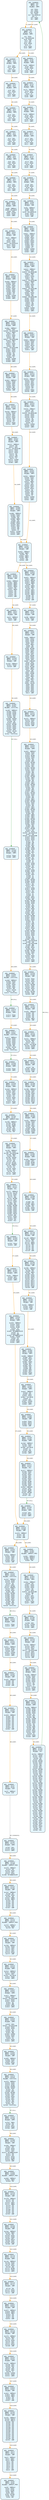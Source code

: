 digraph Contract_CFG {
    rankdir=TB;
    node [shape=box, style="filled, rounded", fontname="Monospace", fontsize=9, margin=0.15];
    edge [fontname="Arial", fontsize=8, penwidth=1.2];

    "block_0" [label="合约: 0x6088d9...
起始PC: 0x0
终止PC: 0xc
终止指令: JUMPI
---------
0x0: PUSH1
0x2: PUSH1
0x4: MSTORE
0x5: PUSH1
0x7: CALLDATASIZE
0x8: LT
0x9: PUSH2
0xc: JUMPI", fillcolor="#e6f7ff"];
    "block_d" [label="合约: 0x6088d9...
起始PC: 0xd
终止PC: 0x1d
终止指令: JUMPI
---------
0xd: PUSH1
0xf: CALLDATALOAD
0x10: PUSH1
0x12: SHR
0x13: DUP1
0x14: PUSH4
0x19: GT
0x1a: PUSH2
0x1d: JUMPI", fillcolor="#e6f7ff"];
    "block_102" [label="合约: 0x6088d9...
起始PC: 0x102
终止PC: 0x10d
终止指令: JUMPI
---------
0x102: JUMPDEST
0x103: DUP1
0x104: PUSH4
0x109: GT
0x10a: PUSH2
0x10d: JUMPI", fillcolor="#e6f7ff"];
    "block_17a" [label="合约: 0x6088d9...
起始PC: 0x17a
终止PC: 0x185
终止指令: JUMPI
---------
0x17a: JUMPDEST
0x17b: DUP1
0x17c: PUSH4
0x181: GT
0x182: PUSH2
0x185: JUMPI", fillcolor="#e6f7ff"];
    "block_1b6" [label="合约: 0x6088d9...
起始PC: 0x1b6
终止PC: 0x1c1
终止指令: JUMPI
---------
0x1b6: JUMPDEST
0x1b7: DUP1
0x1b8: PUSH4
0x1bd: EQ
0x1be: PUSH2
0x1c1: JUMPI", fillcolor="#e6f7ff"];
    "block_1c2" [label="合约: 0x6088d9...
起始PC: 0x1c2
终止PC: 0x1cc
终止指令: JUMPI
---------
0x1c2: DUP1
0x1c3: PUSH4
0x1c8: EQ
0x1c9: PUSH2
0x1cc: JUMPI", fillcolor="#e6f7ff"];
    "block_1cd" [label="合约: 0x6088d9...
起始PC: 0x1cd
终止PC: 0x1d7
终止指令: JUMPI
---------
0x1cd: DUP1
0x1ce: PUSH4
0x1d3: EQ
0x1d4: PUSH2
0x1d7: JUMPI", fillcolor="#e6f7ff"];
    "block_1d8" [label="合约: 0x6088d9...
起始PC: 0x1d8
终止PC: 0x1e2
终止指令: JUMPI
---------
0x1d8: DUP1
0x1d9: PUSH4
0x1de: EQ
0x1df: PUSH2
0x1e2: JUMPI", fillcolor="#e6f7ff"];
    "block_28a" [label="合约: 0x6088d9...
起始PC: 0x28a
终止PC: 0x297
终止指令: JUMP
---------
0x28a: JUMPDEST
0x28b: PUSH2
0x28e: PUSH2
0x291: CALLDATASIZE
0x292: PUSH1
0x294: PUSH2
0x297: JUMP", fillcolor="#e6f7ff"];
    "block_46ac" [label="合约: 0x6088d9...
起始PC: 0x46ac
终止PC: 0x46bf
终止指令: JUMPI
---------
0x46ac: JUMPDEST
0x46ad: PUSH1
0x46af: DUP1
0x46b0: PUSH1
0x46b2: DUP1
0x46b3: PUSH1
0x46b5: PUSH1
0x46b7: DUP7
0x46b8: DUP9
0x46b9: SUB
0x46ba: SLT
0x46bb: ISZERO
0x46bc: PUSH2
0x46bf: JUMPI", fillcolor="#e6f7ff"];
    "block_46c4" [label="合约: 0x6088d9...
起始PC: 0x46c4
终止PC: 0x46ea
终止指令: JUMPI
---------
0x46c4: JUMPDEST
0x46c5: DUP6
0x46c6: CALLDATALOAD
0x46c7: SWAP5
0x46c8: POP
0x46c9: PUSH1
0x46cb: DUP7
0x46cc: ADD
0x46cd: CALLDATALOAD
0x46ce: SWAP4
0x46cf: POP
0x46d0: PUSH1
0x46d2: DUP7
0x46d3: ADD
0x46d4: CALLDATALOAD
0x46d5: SWAP3
0x46d6: POP
0x46d7: PUSH1
0x46d9: DUP7
0x46da: ADD
0x46db: CALLDATALOAD
0x46dc: PUSH1
0x46de: PUSH1
0x46e0: PUSH1
0x46e2: SHL
0x46e3: SUB
0x46e4: DUP2
0x46e5: GT
0x46e6: ISZERO
0x46e7: PUSH2
0x46ea: JUMPI", fillcolor="#e6f7ff"];
    "block_46ef" [label="合约: 0x6088d9...
起始PC: 0x46ef
终止PC: 0x46fa
终止指令: JUMP
---------
0x46ef: JUMPDEST
0x46f0: PUSH2
0x46f3: DUP9
0x46f4: DUP3
0x46f5: DUP10
0x46f6: ADD
0x46f7: PUSH2
0x46fa: JUMP", fillcolor="#e6f7ff"];
    "block_4523" [label="合约: 0x6088d9...
起始PC: 0x4523
终止PC: 0x4530
终止指令: JUMPI
---------
0x4523: JUMPDEST
0x4524: PUSH1
0x4526: DUP1
0x4527: DUP4
0x4528: PUSH1
0x452a: DUP5
0x452b: ADD
0x452c: SLT
0x452d: PUSH2
0x4530: JUMPI", fillcolor="#e6f7ff"];
    "block_4535" [label="合约: 0x6088d9...
起始PC: 0x4535
终止PC: 0x4547
终止指令: JUMPI
---------
0x4535: JUMPDEST
0x4536: POP
0x4537: DUP2
0x4538: CALLDATALOAD
0x4539: PUSH1
0x453b: PUSH1
0x453d: PUSH1
0x453f: SHL
0x4540: SUB
0x4541: DUP2
0x4542: GT
0x4543: ISZERO
0x4544: PUSH2
0x4547: JUMPI", fillcolor="#e6f7ff"];
    "block_454c" [label="合约: 0x6088d9...
起始PC: 0x454c
终止PC: 0x4562
终止指令: JUMPI
---------
0x454c: JUMPDEST
0x454d: PUSH1
0x454f: DUP4
0x4550: ADD
0x4551: SWAP2
0x4552: POP
0x4553: DUP4
0x4554: PUSH1
0x4556: DUP3
0x4557: PUSH1
0x4559: SHL
0x455a: DUP6
0x455b: ADD
0x455c: ADD
0x455d: GT
0x455e: ISZERO
0x455f: PUSH2
0x4562: JUMPI", fillcolor="#e6f7ff"];
    "block_4567" [label="合约: 0x6088d9...
起始PC: 0x4567
终止PC: 0x456d
终止指令: JUMP
---------
0x4567: JUMPDEST
0x4568: SWAP3
0x4569: POP
0x456a: SWAP3
0x456b: SWAP1
0x456c: POP
0x456d: JUMP", fillcolor="#e6f7ff"];
    "block_46fb" [label="合约: 0x6088d9...
起始PC: 0x46fb
终止PC: 0x470b
终止指令: JUMP
---------
0x46fb: JUMPDEST
0x46fc: SWAP7
0x46fd: SWAP10
0x46fe: SWAP6
0x46ff: SWAP9
0x4700: POP
0x4701: SWAP4
0x4702: SWAP7
0x4703: POP
0x4704: SWAP3
0x4705: SWAP5
0x4706: SWAP4
0x4707: SWAP3
0x4708: POP
0x4709: POP
0x470a: POP
0x470b: JUMP", fillcolor="#e6f7ff"];
    "block_298" [label="合约: 0x6088d9...
起始PC: 0x298
终止PC: 0x29c
终止指令: JUMP
---------
0x298: JUMPDEST
0x299: PUSH2
0x29c: JUMP", fillcolor="#e6f7ff"];
    "block_b8e" [label="合约: 0x6088d9...
起始PC: 0xb8e
终止PC: 0xbc3
终止指令: JUMP
---------
0xb8e: JUMPDEST
0xb8f: PUSH1
0xb91: MLOAD
0xb92: PUSH1
0xb94: DUP7
0xb95: SWAP1
0xb96: SHR
0xb97: DUP2
0xb98: MSTORE
0xb99: PUSH1
0xb9b: SWAP1
0xb9c: PUSH1
0xb9e: DUP1
0xb9f: MLOAD
0xba0: PUSH1
0xba2: PUSH2
0xba5: DUP4
0xba6: CODECOPY
0xba7: DUP2
0xba8: MLOAD
0xba9: SWAP2
0xbaa: MSTORE
0xbab: SWAP1
0xbac: PUSH1
0xbae: ADD
0xbaf: PUSH1
0xbb1: MLOAD
0xbb2: DUP1
0xbb3: SWAP2
0xbb4: SUB
0xbb5: SWAP1
0xbb6: LOG1
0xbb7: PUSH2
0xbba: CALLER
0xbbb: DUP8
0xbbc: DUP8
0xbbd: DUP8
0xbbe: DUP8
0xbbf: DUP8
0xbc0: PUSH2
0xbc3: JUMP", fillcolor="#e6f7ff"];
    "block_2231" [label="合约: 0x6088d9...
起始PC: 0x2231
终止PC: 0x223b
终止指令: JUMP
---------
0x2231: JUMPDEST
0x2232: PUSH1
0x2234: DUP1
0x2235: PUSH2
0x2238: PUSH2
0x223b: JUMP", fillcolor="#e6f7ff"];
    "block_182f" [label="合约: 0x6088d9...
起始PC: 0x182f
终止PC: 0x1917
终止指令: JUMPI
---------
0x182f: JUMPDEST
0x1830: PUSH1
0x1832: DUP1
0x1833: MLOAD
0x1834: PUSH1
0x1836: DUP2
0x1837: ADD
0x1838: DUP3
0x1839: MSTORE
0x183a: PUSH1
0x183c: DUP1
0x183d: DUP3
0x183e: MSTORE
0x183f: PUSH1
0x1841: DUP3
0x1842: ADD
0x1843: DUP2
0x1844: SWAP1
0x1845: MSTORE
0x1846: SWAP2
0x1847: DUP2
0x1848: ADD
0x1849: DUP3
0x184a: SWAP1
0x184b: MSTORE
0x184c: PUSH1
0x184e: DUP2
0x184f: ADD
0x1850: DUP3
0x1851: SWAP1
0x1852: MSTORE
0x1853: PUSH1
0x1855: DUP2
0x1856: ADD
0x1857: DUP3
0x1858: SWAP1
0x1859: MSTORE
0x185a: PUSH1
0x185c: DUP2
0x185d: ADD
0x185e: DUP3
0x185f: SWAP1
0x1860: MSTORE
0x1861: PUSH1
0x1863: DUP2
0x1864: ADD
0x1865: SWAP2
0x1866: SWAP1
0x1867: SWAP2
0x1868: MSTORE
0x1869: PUSH1
0x186b: MLOAD
0x186c: PUSH1
0x186e: DUP2
0x186f: ADD
0x1870: PUSH1
0x1872: MSTORE
0x1873: POP
0x1874: PUSH1
0x1876: CALLDATASIZE
0x1877: SUB
0x1878: CALLDATALOAD
0x1879: PUSH1
0x187b: PUSH1
0x187d: PUSH1
0x187f: SHL
0x1880: SUB
0x1881: NOT
0x1882: DUP2
0x1883: AND
0x1884: PUSH6
0x188b: PUSH1
0x188d: SHL
0x188e: DUP2
0x188f: EQ
0x1890: PUSH6
0x1897: PUSH1
0x1899: SHL
0x189a: DUP3
0x189b: EQ
0x189c: OR
0x189d: PUSH6
0x18a4: PUSH1
0x18a6: SHL
0x18a7: DUP3
0x18a8: EQ
0x18a9: PUSH6
0x18b0: PUSH1
0x18b2: SHL
0x18b3: DUP4
0x18b4: EQ
0x18b5: OR
0x18b6: DUP5
0x18b7: MSTORE
0x18b8: PUSH6
0x18bf: PUSH1
0x18c1: SHL
0x18c2: DUP3
0x18c3: EQ
0x18c4: PUSH6
0x18cb: PUSH1
0x18cd: SHL
0x18ce: DUP4
0x18cf: EQ
0x18d0: OR
0x18d1: DUP5
0x18d2: PUSH1
0x18d4: ADD
0x18d5: MSTORE
0x18d6: PUSH6
0x18dd: PUSH1
0x18df: SHL
0x18e0: DUP4
0x18e1: AND
0x18e2: PUSH1
0x18e4: SHR
0x18e5: DUP5
0x18e6: PUSH1
0x18e8: ADD
0x18e9: MSTORE
0x18ea: PUSH1
0x18ec: PUSH1
0x18ee: PUSH1
0x18f0: SHL
0x18f1: SUB
0x18f2: DUP4
0x18f3: AND
0x18f4: DUP5
0x18f5: PUSH1
0x18f7: ADD
0x18f8: MSTORE
0x18f9: PUSH1
0x18fb: PUSH1
0x18fd: PUSH1
0x18ff: SHL
0x1900: SUB
0x1901: PUSH1
0x1903: CALLDATASIZE
0x1904: SUB
0x1905: CALLDATALOAD
0x1906: AND
0x1907: DUP5
0x1908: PUSH1
0x190a: ADD
0x190b: MSTORE
0x190c: PUSH1
0x190e: DUP2
0x190f: EQ
0x1910: PUSH1
0x1912: DUP2
0x1913: EQ
0x1914: PUSH2
0x1917: JUMPI", fillcolor="#e6f7ff"];
    "block_1918" [label="合约: 0x6088d9...
起始PC: 0x1918
终止PC: 0x1929
终止指令: JUMP
---------
0x1918: PUSH1
0x191a: DUP6
0x191b: PUSH1
0x191d: ADD
0x191e: MSTORE
0x191f: PUSH1
0x1921: DUP6
0x1922: PUSH1
0x1924: ADD
0x1925: MSTORE
0x1926: PUSH2
0x1929: JUMP", fillcolor="#e6f7ff"];
    "block_1955" [label="合约: 0x6088d9...
起始PC: 0x1955
终止PC: 0x195b
终止指令: JUMP
---------
0x1955: JUMPDEST
0x1956: POP
0x1957: POP
0x1958: POP
0x1959: POP
0x195a: SWAP1
0x195b: JUMP", fillcolor="#e6f7ff"];
    "block_223c" [label="合约: 0x6088d9...
起始PC: 0x223c
终止PC: 0x2246
终止指令: JUMPI
---------
0x223c: JUMPDEST
0x223d: SWAP1
0x223e: POP
0x223f: PUSH1
0x2241: CALLVALUE
0x2242: ISZERO
0x2243: PUSH2
0x2246: JUMPI", fillcolor="#e6f7ff"];
    "block_2247" [label="合约: 0x6088d9...
起始PC: 0x2247
终止PC: 0x2260
终止指令: JUMP
---------
0x2247: POP
0x2248: PUSH20
0x225d: PUSH2
0x2260: JUMP", fillcolor="#e6f7ff"];
    "block_2386" [label="合约: 0x6088d9...
起始PC: 0x2386
终止PC: 0x2395
终止指令: JUMP
---------
0x2386: JUMPDEST
0x2387: PUSH1
0x2389: DUP1
0x238a: PUSH2
0x238d: DUP5
0x238e: DUP5
0x238f: DUP14
0x2390: DUP14
0x2391: DUP14
0x2392: PUSH2
0x2395: JUMP", fillcolor="#e6f7ff"];
    "block_195c" [label="合约: 0x6088d9...
起始PC: 0x195c
终止PC: 0x1969
终止指令: JUMPI
---------
0x195c: JUMPDEST
0x195d: PUSH1
0x195f: DUP1
0x1960: DUP7
0x1961: PUSH1
0x1963: ADD
0x1964: MLOAD
0x1965: ISZERO
0x1966: PUSH2
0x1969: JUMPI", fillcolor="#e6f7ff"];
    "block_1981" [label="合约: 0x6088d9...
起始PC: 0x1981
终止PC: 0x1987
终止指令: JUMPI
---------
0x1981: JUMPDEST
0x1982: DUP7
0x1983: MLOAD
0x1984: PUSH2
0x1987: JUMPI", fillcolor="#e6f7ff"];
    "block_1988" [label="合约: 0x6088d9...
起始PC: 0x1988
终止PC: 0x1991
终止指令: JUMP
---------
0x1988: POP
0x1989: DUP3
0x198a: SWAP1
0x198b: POP
0x198c: PUSH1
0x198e: PUSH2
0x1991: JUMP", fillcolor="#e6f7ff"];
    "block_1ca0" [label="合约: 0x6088d9...
起始PC: 0x1ca0
终止PC: 0x1ca9
终止指令: JUMP
---------
0x1ca0: JUMPDEST
0x1ca1: SWAP6
0x1ca2: POP
0x1ca3: SWAP6
0x1ca4: SWAP4
0x1ca5: POP
0x1ca6: POP
0x1ca7: POP
0x1ca8: POP
0x1ca9: JUMP", fillcolor="#e6f7ff"];
    "block_2396" [label="合约: 0x6088d9...
起始PC: 0x2396
终止PC: 0x23a9
终止指令: JUMP
---------
0x2396: JUMPDEST
0x2397: SWAP2
0x2398: POP
0x2399: SWAP2
0x239a: POP
0x239b: PUSH1
0x239d: PUSH2
0x23a0: DUP13
0x23a1: DUP5
0x23a2: DUP13
0x23a3: DUP13
0x23a4: DUP13
0x23a5: DUP13
0x23a6: PUSH2
0x23a9: JUMP", fillcolor="#e6f7ff"];
    "block_3261" [label="合约: 0x6088d9...
起始PC: 0x3261
终止PC: 0x3267
终止指令: JUMP
---------
0x3261: JUMPDEST
0x3262: PUSH1
0x3264: PUSH2
0x3267: JUMP", fillcolor="#e6f7ff"];
    "block_3685" [label="合约: 0x6088d9...
起始PC: 0x3685
终止PC: 0x3696
终止指令: JUMPI
---------
0x3685: JUMPDEST
0x3686: DUP3
0x3687: PUSH1
0x3689: NOT
0x368a: PUSH1
0x368c: DUP5
0x368d: MUL
0x368e: DUP3
0x368f: ADD
0x3690: ADD
0x3691: DUP4
0x3692: DUP1
0x3693: PUSH2
0x3696: JUMPI", fillcolor="#e6f7ff"];
    "block_36a7" [label="合约: 0x6088d9...
起始PC: 0x36a7
终止PC: 0x36b3
终止指令: JUMPI
---------
0x36a7: JUMPDEST
0x36a8: POP
0x36a9: DUP9
0x36aa: PUSH1
0x36ac: CALLVALUE
0x36ad: GT
0x36ae: DUP1
0x36af: ISZERO
0x36b0: PUSH2
0x36b3: JUMPI", fillcolor="#e6f7ff"];
    "block_36b4" [label="合约: 0x6088d9...
起始PC: 0x36b4
终止PC: 0x36bb
终止指令: JUMP
---------
0x36b4: PUSH2
0x36b7: DUP10
0x36b8: PUSH2
0x36bb: JUMP", fillcolor="#e6f7ff"];
    "block_33b4" [label="合约: 0x6088d9...
起始PC: 0x33b4
终止PC: 0x33be
终止指令: JUMPI
---------
0x33b4: JUMPDEST
0x33b5: PUSH1
0x33b7: DUP2
0x33b8: CALLVALUE
0x33b9: LT
0x33ba: SUB
0x33bb: PUSH2
0x33be: JUMPI", fillcolor="#e6f7ff"];
    "block_33cf" [label="合约: 0x6088d9...
起始PC: 0x33cf
终止PC: 0x33e7
终止指令: CALL
---------
0x33cf: JUMPDEST
0x33d0: PUSH1
0x33d2: DUP1
0x33d3: PUSH1
0x33d5: DUP1
0x33d6: DUP5
0x33d7: PUSH1
0x33d9: DUP1
0x33da: MLOAD
0x33db: PUSH1
0x33dd: PUSH2
0x33e0: DUP4
0x33e1: CODECOPY
0x33e2: DUP2
0x33e3: MLOAD
0x33e4: SWAP2
0x33e5: MSTORE
0x33e6: GAS
0x33e7: CALL", fillcolor="#e6f7ff"];
    "block_33e8" [label="合约: 0x6088d9...
起始PC: 0x33e8
终止PC: 0x33ec
终止指令: JUMPI
---------
0x33e8: DUP1
0x33e9: PUSH2
0x33ec: JUMPI", fillcolor="#e6f7ff"];
    "block_167d" [label="合约: 0x6088d9...
起始PC: 0x167d
终止PC: 0x1680
终止指令: JUMP
---------
0x167d: JUMPDEST
0x167e: POP
0x167f: POP
0x1680: JUMP", fillcolor="#e6f7ff"];
    "block_36bc" [label="合约: 0x6088d9...
起始PC: 0x36bc
终止PC: 0x36bf
终止指令: JUMPDEST_PREV
---------
0x36bc: JUMPDEST
0x36bd: ADDRESS
0x36be: SWAP11
0x36bf: POP", fillcolor="#e6f7ff"];
    "block_36ea" [label="合约: 0x6088d9...
起始PC: 0x36ea
终止PC: 0x36ff
终止指令: JUMPI
---------
0x36ea: JUMPDEST
0x36eb: POP
0x36ec: PUSH1
0x36ee: PUSH1
0x36f0: PUSH1
0x36f2: SHL
0x36f3: DUP4
0x36f4: CALLDATALOAD
0x36f5: AND
0x36f6: GT
0x36f7: DUP1
0x36f8: PUSH1
0x36fa: DUP2
0x36fb: EQ
0x36fc: PUSH2
0x36ff: JUMPI", fillcolor="#e6f7ff"];
    "block_3700" [label="合约: 0x6088d9...
起始PC: 0x3700
终止PC: 0x3705
终止指令: JUMPI
---------
0x3700: DUP1
0x3701: ISZERO
0x3702: PUSH2
0x3705: JUMPI", fillcolor="#e6f7ff"];
    "block_3729" [label="合约: 0x6088d9...
起始PC: 0x3729
终止PC: 0x3736
终止指令: JUMP
---------
0x3729: JUMPDEST
0x372a: PUSH2
0x372d: DUP11
0x372e: DUP6
0x372f: CALLDATALOAD
0x3730: DUP6
0x3731: DUP16
0x3732: DUP16
0x3733: PUSH2
0x3736: JUMP", fillcolor="#e6f7ff"];
    "block_3268" [label="合约: 0x6088d9...
起始PC: 0x3268
终止PC: 0x3279
终止指令: JUMPI
---------
0x3268: JUMPDEST
0x3269: PUSH1
0x326b: DUP6
0x326c: PUSH1
0x326e: PUSH1
0x3270: PUSH1
0x3272: SHL
0x3273: SUB
0x3274: LT
0x3275: ISZERO
0x3276: PUSH2
0x3279: JUMPI", fillcolor="#e6f7ff"];
    "block_328a" [label="合约: 0x6088d9...
起始PC: 0x328a
终止PC: 0x32a8
终止指令: JUMPI
---------
0x328a: JUMPDEST
0x328b: PUSH1
0x328d: MLOAD
0x328e: PUSH1
0x3290: PUSH1
0x3292: SHL
0x3293: DUP7
0x3294: AND
0x3295: ISZERO
0x3296: PUSH1
0x3298: PUSH1
0x329a: PUSH1
0x329c: SHL
0x329d: SUB
0x329e: DUP8
0x329f: AND
0x32a0: DUP2
0x32a1: PUSH1
0x32a3: DUP2
0x32a4: EQ
0x32a5: PUSH2
0x32a8: JUMPI", fillcolor="#e6f7ff"];
    "block_331e" [label="合约: 0x6088d9...
起始PC: 0x331e
终止PC: 0x336e
终止指令: CALL
---------
0x331e: JUMPDEST
0x331f: PUSH4
0x3324: PUSH1
0x3326: SHL
0x3327: DUP5
0x3328: MSTORE
0x3329: PUSH1
0x332b: DUP5
0x332c: ADD
0x332d: DUP7
0x332e: DUP2
0x332f: MSTORE
0x3330: PUSH1
0x3332: PUSH1
0x3334: DUP3
0x3335: ADD
0x3336: MSTORE
0x3337: DUP11
0x3338: PUSH1
0x333a: DUP3
0x333b: ADD
0x333c: MSTORE
0x333d: PUSH5
0x3343: PUSH1
0x3345: DUP3
0x3346: ADD
0x3347: MSTORE
0x3348: PUSH1
0x334a: PUSH1
0x334c: DUP3
0x334d: ADD
0x334e: MSTORE
0x334f: PUSH1
0x3351: PUSH1
0x3353: DUP3
0x3354: ADD
0x3355: MSTORE
0x3356: DUP8
0x3357: PUSH1
0x3359: DUP3
0x335a: ADD
0x335b: MSTORE
0x335c: DUP9
0x335d: PUSH1
0x335f: DUP3
0x3360: ADD
0x3361: MSTORE
0x3362: POP
0x3363: PUSH1
0x3365: DUP1
0x3366: PUSH2
0x3369: DUP7
0x336a: PUSH1
0x336c: DUP7
0x336d: GAS
0x336e: CALL", fillcolor="#e6f7ff"];
    "block_1e" [label="合约: 0x6088d9...
起始PC: 0x1e
终止PC: 0x28
终止指令: JUMPI
---------
0x1e: DUP1
0x1f: PUSH4
0x24: GT
0x25: PUSH2
0x28: JUMPI", fillcolor="#e6f7ff"];
    "block_29" [label="合约: 0x6088d9...
起始PC: 0x29
终止PC: 0x33
终止指令: JUMPI
---------
0x29: DUP1
0x2a: PUSH4
0x2f: GT
0x30: PUSH2
0x33: JUMPI", fillcolor="#e6f7ff"];
    "block_34" [label="合约: 0x6088d9...
起始PC: 0x34
终止PC: 0x3e
终止指令: JUMPI
---------
0x34: DUP1
0x35: PUSH4
0x3a: EQ
0x3b: PUSH2
0x3e: JUMPI", fillcolor="#e6f7ff"];
    "block_3f" [label="合约: 0x6088d9...
起始PC: 0x3f
终止PC: 0x49
终止指令: JUMPI
---------
0x3f: DUP1
0x40: PUSH4
0x45: EQ
0x46: PUSH2
0x49: JUMPI", fillcolor="#e6f7ff"];
    "block_4a" [label="合约: 0x6088d9...
起始PC: 0x4a
终止PC: 0x54
终止指令: JUMPI
---------
0x4a: DUP1
0x4b: PUSH4
0x50: EQ
0x51: PUSH2
0x54: JUMPI", fillcolor="#e6f7ff"];
    "block_55" [label="合约: 0x6088d9...
起始PC: 0x55
终止PC: 0x5f
终止指令: JUMPI
---------
0x55: DUP1
0x56: PUSH4
0x5b: EQ
0x5c: PUSH2
0x5f: JUMPI", fillcolor="#e6f7ff"];
    "block_608" [label="合约: 0x6088d9...
起始PC: 0x608
终止PC: 0x60f
终止指令: JUMPI
---------
0x608: JUMPDEST
0x609: CALLVALUE
0x60a: DUP1
0x60b: ISZERO
0x60c: PUSH2
0x60f: JUMPI", fillcolor="#e6f7ff"];
    "block_614" [label="合约: 0x6088d9...
起始PC: 0x614
终止PC: 0x622
终止指令: JUMP
---------
0x614: JUMPDEST
0x615: POP
0x616: PUSH2
0x619: PUSH2
0x61c: CALLDATASIZE
0x61d: PUSH1
0x61f: PUSH2
0x622: JUMP", fillcolor="#e6f7ff"];
    "block_50a8" [label="合约: 0x6088d9...
起始PC: 0x50a8
终止PC: 0x50b9
终止指令: JUMPI
---------
0x50a8: JUMPDEST
0x50a9: PUSH1
0x50ab: DUP1
0x50ac: PUSH1
0x50ae: DUP1
0x50af: PUSH1
0x50b1: DUP6
0x50b2: DUP8
0x50b3: SUB
0x50b4: SLT
0x50b5: ISZERO
0x50b6: PUSH2
0x50b9: JUMPI", fillcolor="#e6f7ff"];
    "block_50be" [label="合约: 0x6088d9...
起始PC: 0x50be
终止PC: 0x50dd
终止指令: JUMPI
---------
0x50be: JUMPDEST
0x50bf: DUP5
0x50c0: CALLDATALOAD
0x50c1: SWAP4
0x50c2: POP
0x50c3: PUSH1
0x50c5: DUP6
0x50c6: ADD
0x50c7: CALLDATALOAD
0x50c8: SWAP3
0x50c9: POP
0x50ca: PUSH1
0x50cc: DUP6
0x50cd: ADD
0x50ce: CALLDATALOAD
0x50cf: PUSH1
0x50d1: PUSH1
0x50d3: PUSH1
0x50d5: SHL
0x50d6: SUB
0x50d7: DUP2
0x50d8: GT
0x50d9: ISZERO
0x50da: PUSH2
0x50dd: JUMPI", fillcolor="#e6f7ff"];
    "block_50e2" [label="合约: 0x6088d9...
起始PC: 0x50e2
终止PC: 0x50ed
终止指令: JUMP
---------
0x50e2: JUMPDEST
0x50e3: PUSH2
0x50e6: DUP8
0x50e7: DUP3
0x50e8: DUP9
0x50e9: ADD
0x50ea: PUSH2
0x50ed: JUMP", fillcolor="#e6f7ff"];
    "block_4fdd" [label="合约: 0x6088d9...
起始PC: 0x4fdd
终止PC: 0x4fea
终止指令: JUMPI
---------
0x4fdd: JUMPDEST
0x4fde: PUSH1
0x4fe0: DUP1
0x4fe1: DUP4
0x4fe2: PUSH1
0x4fe4: DUP5
0x4fe5: ADD
0x4fe6: SLT
0x4fe7: PUSH2
0x4fea: JUMPI", fillcolor="#e6f7ff"];
    "block_4fef" [label="合约: 0x6088d9...
起始PC: 0x4fef
终止PC: 0x5001
终止指令: JUMPI
---------
0x4fef: JUMPDEST
0x4ff0: POP
0x4ff1: DUP2
0x4ff2: CALLDATALOAD
0x4ff3: PUSH1
0x4ff5: PUSH1
0x4ff7: PUSH1
0x4ff9: SHL
0x4ffa: SUB
0x4ffb: DUP2
0x4ffc: GT
0x4ffd: ISZERO
0x4ffe: PUSH2
0x5001: JUMPI", fillcolor="#e6f7ff"];
    "block_5006" [label="合约: 0x6088d9...
起始PC: 0x5006
终止PC: 0x5019
终止指令: JUMPI
---------
0x5006: JUMPDEST
0x5007: PUSH1
0x5009: DUP4
0x500a: ADD
0x500b: SWAP2
0x500c: POP
0x500d: DUP4
0x500e: PUSH1
0x5010: DUP3
0x5011: DUP6
0x5012: ADD
0x5013: ADD
0x5014: GT
0x5015: ISZERO
0x5016: PUSH2
0x5019: JUMPI", fillcolor="#e6f7ff"];
    "block_50ee" [label="合约: 0x6088d9...
起始PC: 0x50ee
终止PC: 0x50f9
终止指令: JUMP
---------
0x50ee: JUMPDEST
0x50ef: SWAP6
0x50f0: SWAP9
0x50f1: SWAP5
0x50f2: SWAP8
0x50f3: POP
0x50f4: SWAP6
0x50f5: POP
0x50f6: POP
0x50f7: POP
0x50f8: POP
0x50f9: JUMP", fillcolor="#e6f7ff"];
    "block_623" [label="合约: 0x6088d9...
起始PC: 0x623
终止PC: 0x627
终止指令: JUMP
---------
0x623: JUMPDEST
0x624: PUSH2
0x627: JUMP", fillcolor="#e6f7ff"];
    "block_15e0" [label="合约: 0x6088d9...
起始PC: 0x15e0
终止PC: 0x15e4
终止指令: JUMP
---------
0x15e0: JUMPDEST
0x15e1: PUSH2
0x15e4: JUMP", fillcolor="#e6f7ff"];
    "block_1681" [label="合约: 0x6088d9...
起始PC: 0x1681
终止PC: 0x16ac
终止指令: STATICCALL
---------
0x1681: JUMPDEST
0x1682: PUSH1
0x1684: MLOAD
0x1685: PUSH1
0x1687: DUP2
0x1688: ADD
0x1689: PUSH20
0x169e: PUSH1
0x16a0: SHL
0x16a1: DUP3
0x16a2: MSTORE
0x16a3: PUSH1
0x16a5: PUSH1
0x16a7: PUSH1
0x16a9: DUP5
0x16aa: CALLER
0x16ab: GAS
0x16ac: STATICCALL", fillcolor="#e6f7ff"];
    "block_16ad" [label="合约: 0x6088d9...
起始PC: 0x16ad
终止PC: 0x16b0
终止指令: JUMPI
---------
0x16ad: PUSH2
0x16b0: JUMPI", fillcolor="#e6f7ff"];
    "block_16b8" [label="合约: 0x6088d9...
起始PC: 0x16b8
终止PC: 0x16c3
终止指令: STATICCALL
---------
0x16b8: JUMPDEST
0x16b9: PUSH1
0x16bb: DUP1
0x16bc: PUSH1
0x16be: DUP1
0x16bf: DUP6
0x16c0: ADD
0x16c1: CALLER
0x16c2: GAS
0x16c3: STATICCALL", fillcolor="#e6f7ff"];
    "block_16c4" [label="合约: 0x6088d9...
起始PC: 0x16c4
终止PC: 0x16c7
终止指令: JUMPI
---------
0x16c4: PUSH2
0x16c7: JUMPI", fillcolor="#e6f7ff"];
    "block_16cf" [label="合约: 0x6088d9...
起始PC: 0x16cf
终止PC: 0x16dc
终止指令: STATICCALL
---------
0x16cf: JUMPDEST
0x16d0: PUSH1
0x16d2: PUSH1
0x16d4: PUSH1
0x16d6: PUSH1
0x16d8: DUP6
0x16d9: ADD
0x16da: CALLER
0x16db: GAS
0x16dc: STATICCALL", fillcolor="#e6f7ff"];
    "block_16dd" [label="合约: 0x6088d9...
起始PC: 0x16dd
终止PC: 0x16e0
终止指令: JUMPI
---------
0x16dd: PUSH2
0x16e0: JUMPI", fillcolor="#e6f7ff"];
    "block_16e8" [label="合约: 0x6088d9...
起始PC: 0x16e8
终止PC: 0x16f7
终止指令: JUMPI
---------
0x16e8: JUMPDEST
0x16e9: PUSH1
0x16eb: DUP1
0x16ec: PUSH1
0x16ee: DUP9
0x16ef: SGT
0x16f0: PUSH1
0x16f2: DUP2
0x16f3: EQ
0x16f4: PUSH2
0x16f7: JUMPI", fillcolor="#e6f7ff"];
    "block_1704" [label="合约: 0x6088d9...
起始PC: 0x1704
终止PC: 0x170c
终止指令: JUMPDEST_PREV
---------
0x1704: JUMPDEST
0x1705: PUSH1
0x1707: MLOAD
0x1708: SWAP3
0x1709: POP
0x170a: DUP9
0x170b: SWAP2
0x170c: POP", fillcolor="#e6f7ff"];
    "block_1785" [label="合约: 0x6088d9...
起始PC: 0x1785
终止PC: 0x17af
终止指令: JUMPI
---------
0x1785: JUMPDEST
0x1786: PUSH1
0x1788: CALLDATALOAD
0x1789: SWAP3
0x178a: POP
0x178b: PUSH20
0x17a0: PUSH1
0x17a2: SHL
0x17a3: DUP5
0x17a4: MSTORE
0x17a5: ADDRESS
0x17a6: DUP4
0x17a7: EQ
0x17a8: PUSH1
0x17aa: DUP2
0x17ab: EQ
0x17ac: PUSH2
0x17af: JUMPI", fillcolor="#e6f7ff"];
    "block_17f7" [label="合约: 0x6088d9...
起始PC: 0x17f7
终止PC: 0x1815
终止指令: CALL
---------
0x17f7: JUMPDEST
0x17f8: CALLER
0x17f9: PUSH1
0x17fb: DUP7
0x17fc: ADD
0x17fd: MSTORE
0x17fe: DUP2
0x17ff: PUSH1
0x1801: DUP7
0x1802: ADD
0x1803: MSTORE
0x1804: PUSH2
0x1807: PUSH1
0x1809: PUSH1
0x180b: PUSH1
0x180d: PUSH1
0x180f: DUP10
0x1810: ADD
0x1811: PUSH1
0x1813: DUP9
0x1814: GAS
0x1815: CALL", fillcolor="#e6f7ff"];
    "block_1816" [label="合约: 0x6088d9...
起始PC: 0x1816
终止PC: 0x1819
终止指令: JUMP
---------
0x1816: PUSH2
0x1819: JUMP", fillcolor="#e6f7ff"];
    "block_164c" [label="合约: 0x6088d9...
起始PC: 0x164c
终止PC: 0x1651
终止指令: JUMPI
---------
0x164c: JUMPDEST
0x164d: DUP1
0x164e: PUSH2
0x1651: JUMPI", fillcolor="#e6f7ff"];
    "block_1659" [label="合约: 0x6088d9...
起始PC: 0x1659
终止PC: 0x166c
终止指令: JUMPI
---------
0x1659: JUMPDEST
0x165a: PUSH1
0x165c: PUSH1
0x165e: MLOAD
0x165f: EQ
0x1660: PUSH1
0x1662: RETURNDATASIZE
0x1663: GT
0x1664: AND
0x1665: RETURNDATASIZE
0x1666: ISZERO
0x1667: OR
0x1668: DUP1
0x1669: PUSH2
0x166c: JUMPI", fillcolor="#e6f7ff"];
    "block_181a" [label="合约: 0x6088d9...
起始PC: 0x181a
终止PC: 0x1823
终止指令: JUMP
---------
0x181a: JUMPDEST
0x181b: PUSH2
0x181e: DUP4
0x181f: DUP7
0x1820: PUSH2
0x1823: JUMP", fillcolor="#e6f7ff"];
    "block_15ef" [label="合约: 0x6088d9...
起始PC: 0x15ef
终止PC: 0x1610
终止指令: STATICCALL
---------
0x15ef: JUMPDEST
0x15f0: PUSH8
0x15f9: PUSH1
0x15fb: SHL
0x15fc: DUP2
0x15fd: MSTORE
0x15fe: ADDRESS
0x15ff: DUP2
0x1600: PUSH1
0x1602: ADD
0x1603: MSTORE
0x1604: PUSH1
0x1606: PUSH1
0x1608: PUSH1
0x160a: DUP4
0x160b: PUSH1
0x160d: ADD
0x160e: DUP6
0x160f: GAS
0x1610: STATICCALL", fillcolor="#e6f7ff"];
    "block_1611" [label="合约: 0x6088d9...
起始PC: 0x1611
终止PC: 0x1614
终止指令: JUMPI
---------
0x1611: PUSH2
0x1614: JUMPI", fillcolor="#e6f7ff"];
    "block_161c" [label="合约: 0x6088d9...
起始PC: 0x161c
终止PC: 0x1625
终止指令: JUMPI
---------
0x161c: JUMPDEST
0x161d: PUSH1
0x161f: MLOAD
0x1620: DUP1
0x1621: ISZERO
0x1622: PUSH2
0x1625: JUMPI", fillcolor="#e6f7ff"];
    "block_1647" [label="合约: 0x6088d9...
起始PC: 0x1647
终止PC: 0x164b
终止指令: JUMP
---------
0x1647: JUMPDEST
0x1648: POP
0x1649: POP
0x164a: POP
0x164b: JUMP", fillcolor="#e6f7ff"];
    "block_1824" [label="合约: 0x6088d9...
起始PC: 0x1824
终止PC: 0x182e
终止指令: JUMP
---------
0x1824: JUMPDEST
0x1825: POP
0x1826: POP
0x1827: POP
0x1828: POP
0x1829: POP
0x182a: POP
0x182b: POP
0x182c: POP
0x182d: POP
0x182e: JUMP", fillcolor="#e6f7ff"];
    "block_237" [label="合约: 0x6088d9...
起始PC: 0x237
终止PC: 0x238
终止指令: STOP
---------
0x237: JUMPDEST
0x238: STOP", fillcolor="#e6f7ff"];
    "block_336f" [label="合约: 0x6088d9...
起始PC: 0x336f
终止PC: 0x3373
终止指令: JUMPI
---------
0x336f: DUP1
0x3370: PUSH2
0x3373: JUMPI", fillcolor="#e6f7ff"];
    "block_3379" [label="合约: 0x6088d9...
起始PC: 0x3379
终止PC: 0x3380
终止指令: JUMPDEST_PREV
---------
0x3379: JUMPDEST
0x337a: POP
0x337b: PUSH1
0x337d: DUP1
0x337e: PUSH1
0x3380: RETURNDATACOPY", fillcolor="#e6f7ff"];
    "block_33a7" [label="合约: 0x6088d9...
起始PC: 0x33a7
终止PC: 0x33b3
终止指令: JUMP
---------
0x33a7: JUMPDEST
0x33a8: NOT
0x33a9: PUSH1
0x33ab: ADD
0x33ac: SWAP6
0x33ad: SWAP5
0x33ae: POP
0x33af: POP
0x33b0: POP
0x33b1: POP
0x33b2: POP
0x33b3: JUMP", fillcolor="#e6f7ff"];
    "block_3737" [label="合约: 0x6088d9...
起始PC: 0x3737
终止PC: 0x3739
终止指令: JUMPDEST_PREV
---------
0x3737: JUMPDEST
0x3738: SWAP6
0x3739: POP", fillcolor="#e6f7ff"];
    "block_376d" [label="合约: 0x6088d9...
起始PC: 0x376d
终止PC: 0x3777
终止指令: JUMP
---------
0x376d: JUMPDEST
0x376e: PUSH2
0x3771: DUP4
0x3772: DUP3
0x3773: DUP5
0x3774: PUSH2
0x3777: JUMP", fillcolor="#e6f7ff"];
    "block_35cb" [label="合约: 0x6088d9...
起始PC: 0x35cb
终止PC: 0x35e6
终止指令: JUMPI
---------
0x35cb: JUMPDEST
0x35cc: PUSH20
0x35e1: DUP1
0x35e2: CALLVALUE
0x35e3: PUSH2
0x35e6: JUMPI", fillcolor="#e6f7ff"];
    "block_3617" [label="合约: 0x6088d9...
起始PC: 0x3617
终止PC: 0x3623
终止指令: JUMPI
---------
0x3617: JUMPDEST
0x3618: DUP4
0x3619: CALLDATALOAD
0x361a: PUSH1
0x361c: PUSH1
0x361e: SHL
0x361f: AND
0x3620: PUSH2
0x3623: JUMPI", fillcolor="#e6f7ff"];
    "block_3624" [label="合约: 0x6088d9...
起始PC: 0x3624
终止PC: 0x3635
终止指令: JUMPI
---------
0x3624: DUP4
0x3625: CALLDATALOAD
0x3626: PUSH1
0x3628: PUSH1
0x362a: SHL
0x362b: DUP2
0x362c: AND
0x362d: ISZERO
0x362e: PUSH1
0x3630: DUP2
0x3631: EQ
0x3632: PUSH2
0x3635: JUMPI", fillcolor="#e6f7ff"];
    "block_3645" [label="合约: 0x6088d9...
起始PC: 0x3645
终止PC: 0x364d
终止指令: JUMP
---------
0x3645: JUMPDEST
0x3646: PUSH2
0x3649: DUP3
0x364a: PUSH2
0x364d: JUMP", fillcolor="#e6f7ff"];
    "block_357a" [label="合约: 0x6088d9...
起始PC: 0x357a
终止PC: 0x35a4
终止指令: STATICCALL
---------
0x357a: JUMPDEST
0x357b: PUSH1
0x357d: PUSH1
0x357f: MLOAD
0x3580: PUSH20
0x3595: PUSH1
0x3597: SHL
0x3598: DUP2
0x3599: MSTORE
0x359a: PUSH1
0x359c: DUP1
0x359d: PUSH1
0x359f: DUP1
0x35a0: DUP5
0x35a1: ADD
0x35a2: DUP7
0x35a3: GAS
0x35a4: STATICCALL", fillcolor="#e6f7ff"];
    "block_35a5" [label="合约: 0x6088d9...
起始PC: 0x35a5
终止PC: 0x35ab
终止指令: JUMPI
---------
0x35a5: SWAP1
0x35a6: POP
0x35a7: DUP1
0x35a8: PUSH2
0x35ab: JUMPI", fillcolor="#e6f7ff"];
    "block_356b" [label="合约: 0x6088d9...
起始PC: 0x356b
终止PC: 0x3579
终止指令: JUMP
---------
0x356b: JUMPDEST
0x356c: POP
0x356d: PUSH1
0x356f: PUSH1
0x3571: DUP1
0x3572: RETURNDATACOPY
0x3573: POP
0x3574: POP
0x3575: PUSH1
0x3577: MLOAD
0x3578: SWAP1
0x3579: JUMP", fillcolor="#e6f7ff"];
    "block_364e" [label="合约: 0x6088d9...
起始PC: 0x364e
终止PC: 0x3650
终止指令: JUMPDEST_PREV
---------
0x364e: JUMPDEST
0x364f: SWAP3
0x3650: POP", fillcolor="#e6f7ff"];
    "block_3778" [label="合约: 0x6088d9...
起始PC: 0x3778
终止PC: 0x3783
终止指令: JUMP
---------
0x3778: JUMPDEST
0x3779: POP
0x377a: POP
0x377b: SWAP7
0x377c: SWAP6
0x377d: POP
0x377e: POP
0x377f: POP
0x3780: POP
0x3781: POP
0x3782: POP
0x3783: JUMP", fillcolor="#e6f7ff"];
    "block_23aa" [label="合约: 0x6088d9...
起始PC: 0x23aa
终止PC: 0x23b8
终止指令: JUMP
---------
0x23aa: JUMPDEST
0x23ab: SWAP1
0x23ac: POP
0x23ad: PUSH1
0x23af: PUSH2
0x23b2: DUP7
0x23b3: DUP14
0x23b4: DUP6
0x23b5: PUSH2
0x23b8: JUMP", fillcolor="#e6f7ff"];
    "block_1cda" [label="合约: 0x6088d9...
起始PC: 0x1cda
终止PC: 0x1ce5
终止指令: JUMPI
---------
0x1cda: JUMPDEST
0x1cdb: PUSH1
0x1cdd: DUP4
0x1cde: PUSH1
0x1ce0: ADD
0x1ce1: MLOAD
0x1ce2: PUSH2
0x1ce5: JUMPI", fillcolor="#e6f7ff"];
    "block_1ce6" [label="合约: 0x6088d9...
起始PC: 0x1ce6
终止PC: 0x1cec
终止指令: JUMP
---------
0x1ce6: POP
0x1ce7: PUSH1
0x1ce9: PUSH2
0x1cec: JUMP", fillcolor="#e6f7ff"];
    "block_2077" [label="合约: 0x6088d9...
起始PC: 0x2077
终止PC: 0x207d
终止指令: JUMP
---------
0x2077: JUMPDEST
0x2078: SWAP4
0x2079: SWAP3
0x207a: POP
0x207b: POP
0x207c: POP
0x207d: JUMP", fillcolor="#e6f7ff"];
    "block_2175" [label="合约: 0x6088d9...
起始PC: 0x2175
终止PC: 0x2180
终止指令: JUMP
---------
0x2175: JUMPDEST
0x2176: SWAP1
0x2177: POP
0x2178: PUSH2
0x217b: DUP2
0x217c: DUP4
0x217d: PUSH2
0x2180: JUMP", fillcolor="#e6f7ff"];
    "block_5247" [label="合约: 0x6088d9...
起始PC: 0x5247
终止PC: 0x5252
终止指令: JUMPI
---------
0x5247: JUMPDEST
0x5248: DUP2
0x5249: DUP2
0x524a: SUB
0x524b: DUP2
0x524c: DUP2
0x524d: GT
0x524e: ISZERO
0x524f: PUSH2
0x5252: JUMPI", fillcolor="#e6f7ff"];
    "block_3812" [label="合约: 0x6088d9...
起始PC: 0x3812
终止PC: 0x3817
终止指令: JUMP
---------
0x3812: JUMPDEST
0x3813: SWAP3
0x3814: SWAP2
0x3815: POP
0x3816: POP
0x3817: JUMP", fillcolor="#e6f7ff"];
    "block_2181" [label="合约: 0x6088d9...
起始PC: 0x2181
终止PC: 0x2191
终止指令: JUMP
---------
0x2181: JUMPDEST
0x2182: SWAP14
0x2183: SWAP13
0x2184: POP
0x2185: POP
0x2186: POP
0x2187: POP
0x2188: POP
0x2189: POP
0x218a: POP
0x218b: POP
0x218c: POP
0x218d: POP
0x218e: POP
0x218f: POP
0x2190: POP
0x2191: JUMP", fillcolor="#e6f7ff"];
    "block_bc4" [label="合约: 0x6088d9...
起始PC: 0xbc4
终止PC: 0xbcd
终止指令: JUMP
---------
0xbc4: JUMPDEST
0xbc5: SWAP7
0xbc6: SWAP6
0xbc7: POP
0xbc8: POP
0xbc9: POP
0xbca: POP
0xbcb: POP
0xbcc: POP
0xbcd: JUMP", fillcolor="#e6f7ff"];
    "block_264" [label="合约: 0x6088d9...
起始PC: 0x264
终止PC: 0x26d
终止指令: JUMPDEST_PREV
---------
0x264: JUMPDEST
0x265: PUSH1
0x267: MLOAD
0x268: SWAP1
0x269: DUP2
0x26a: MSTORE
0x26b: PUSH1
0x26d: ADD", fillcolor="#e6f7ff"];

    "block_0" -> "block_d" [label="#1 (JUMP)", color="#ff9800"];
    "block_d" -> "block_102" [label="#2 (JUMP)", color="#ff9800"];
    "block_102" -> "block_17a" [label="#3 (JUMP)", color="#ff9800"];
    "block_17a" -> "block_1b6" [label="#4 (JUMP)", color="#ff9800"];
    "block_1b6" -> "block_1c2" [label="#5 (JUMP)", color="#ff9800"];
    "block_1c2" -> "block_1cd" [label="#6 (JUMP)", color="#ff9800"];
    "block_1cd" -> "block_1d8" [label="#7 (JUMP)", color="#ff9800"];
    "block_1d8" -> "block_28a" [label="#8 (JUMP)", color="#ff9800"];
    "block_28a" -> "block_46ac" [label="#9 (JUMP)", color="#ff9800"];
    "block_46ac" -> "block_46c4" [label="#10 (JUMP)", color="#ff9800"];
    "block_46c4" -> "block_46ef" [label="#11 (JUMP)", color="#ff9800"];
    "block_46ef" -> "block_4523" [label="#12 (JUMP)", color="#ff9800"];
    "block_4523" -> "block_4535" [label="#13 (JUMP)", color="#ff9800"];
    "block_4535" -> "block_454c" [label="#14 (JUMP)", color="#ff9800"];
    "block_454c" -> "block_4567" [label="#15 (JUMP)", color="#ff9800"];
    "block_4567" -> "block_46fb" [label="#16 (JUMP)", color="#ff9800"];
    "block_46fb" -> "block_298" [label="#17 (JUMP)", color="#ff9800"];
    "block_298" -> "block_b8e" [label="#18 (JUMP)", color="#ff9800"];
    "block_b8e" -> "block_2231" [label="#19 (JUMP)", color="#ff9800"];
    "block_2231" -> "block_182f" [label="#20 (JUMP)", color="#ff9800"];
    "block_182f" -> "block_1918" [label="#21 (JUMP)", color="#ff9800"];
    "block_1918" -> "block_1955" [label="#22 (JUMP)", color="#ff9800"];
    "block_1955" -> "block_223c" [label="#23 (JUMP)", color="#ff9800"];
    "block_223c" -> "block_2247" [label="#24 (JUMP)", color="#ff9800"];
    "block_2247" -> "block_2386" [label="#25 (JUMP)", color="#ff9800"];
    "block_2386" -> "block_195c" [label="#26 (JUMP)", color="#ff9800"];
    "block_195c" -> "block_1981" [label="#27 (JUMP)", color="#ff9800"];
    "block_1981" -> "block_1988" [label="#28 (JUMP)", color="#ff9800"];
    "block_1988" -> "block_1ca0" [label="#29 (JUMP)", color="#ff9800"];
    "block_1ca0" -> "block_2396" [label="#30 (JUMP)", color="#ff9800"];
    "block_2396" -> "block_3261" [label="#31 (JUMP)", color="#ff9800"];
    "block_3261" -> "block_3685" [label="#32 (JUMP)", color="#ff9800"];
    "block_3685" -> "block_36a7" [label="#33 (JUMP)", color="#ff9800"];
    "block_36a7" -> "block_36b4" [label="#34 (JUMP)", color="#ff9800"];
    "block_36b4" -> "block_33b4" [label="#35 (JUMP)", color="#ff9800"];
    "block_33b4" -> "block_33cf" [label="#36 (JUMP)", color="#ff9800"];
    "block_33cf" -> "block_33e8" [label="#37 (CALL)", color="#4caf50"];
    "block_33e8" -> "block_167d" [label="#38 (JUMP)", color="#ff9800"];
    "block_167d" -> "block_36bc" [label="#39 (JUMP)", color="#ff9800"];
    "block_36bc" -> "block_36ea" [label="#40 (JUMP)", color="#ff9800"];
    "block_36ea" -> "block_3700" [label="#41 (JUMP)", color="#ff9800"];
    "block_3700" -> "block_3729" [label="#42 (JUMP)", color="#ff9800"];
    "block_3729" -> "block_3268" [label="#43 (JUMP)", color="#ff9800"];
    "block_3268" -> "block_328a" [label="#44 (JUMP)", color="#ff9800"];
    "block_328a" -> "block_331e" [label="#45 (JUMP)", color="#ff9800"];
    "block_331e" -> "block_0" [label="#46 (CALL)", color="#4caf50"];
    "block_0" -> "block_d" [label="#47 (JUMP)", color="#ff9800"];
    "block_d" -> "block_1e" [label="#48 (JUMP)", color="#ff9800"];
    "block_1e" -> "block_29" [label="#49 (JUMP)", color="#ff9800"];
    "block_29" -> "block_34" [label="#50 (JUMP)", color="#ff9800"];
    "block_34" -> "block_3f" [label="#51 (JUMP)", color="#ff9800"];
    "block_3f" -> "block_4a" [label="#52 (JUMP)", color="#ff9800"];
    "block_4a" -> "block_55" [label="#53 (JUMP)", color="#ff9800"];
    "block_55" -> "block_608" [label="#54 (JUMP)", color="#ff9800"];
    "block_608" -> "block_614" [label="#55 (JUMP)", color="#ff9800"];
    "block_614" -> "block_50a8" [label="#56 (JUMP)", color="#ff9800"];
    "block_50a8" -> "block_50be" [label="#57 (JUMP)", color="#ff9800"];
    "block_50be" -> "block_50e2" [label="#58 (JUMP)", color="#ff9800"];
    "block_50e2" -> "block_4fdd" [label="#59 (JUMP)", color="#ff9800"];
    "block_4fdd" -> "block_4fef" [label="#60 (JUMP)", color="#ff9800"];
    "block_4fef" -> "block_5006" [label="#61 (JUMP)", color="#ff9800"];
    "block_5006" -> "block_4567" [label="#62 (JUMP)", color="#ff9800"];
    "block_4567" -> "block_50ee" [label="#63 (JUMP)", color="#ff9800"];
    "block_50ee" -> "block_623" [label="#64 (JUMP)", color="#ff9800"];
    "block_623" -> "block_15e0" [label="#65 (JUMP)", color="#ff9800"];
    "block_15e0" -> "block_1681" [label="#66 (JUMP)", color="#ff9800"];
    "block_1681" -> "block_16ad" [label="#67 (CALL)", color="#4caf50"];
    "block_16ad" -> "block_16b8" [label="#68 (JUMP)", color="#ff9800"];
    "block_16b8" -> "block_16c4" [label="#69 (CALL)", color="#4caf50"];
    "block_16c4" -> "block_16cf" [label="#70 (JUMP)", color="#ff9800"];
    "block_16cf" -> "block_16dd" [label="#71 (CALL)", color="#4caf50"];
    "block_16dd" -> "block_16e8" [label="#72 (JUMP)", color="#ff9800"];
    "block_16e8" -> "block_1704" [label="#73 (JUMP)", color="#ff9800"];
    "block_1704" -> "block_1785" [label="#74 (JUMP)", color="#ff9800"];
    "block_1785" -> "block_17f7" [label="#75 (JUMP)", color="#ff9800"];
    "block_17f7" -> "block_1816" [label="#76 (CALL)", color="#4caf50"];
    "block_1816" -> "block_164c" [label="#77 (JUMP)", color="#ff9800"];
    "block_164c" -> "block_1659" [label="#78 (JUMP)", color="#ff9800"];
    "block_1659" -> "block_167d" [label="#79 (JUMP)", color="#ff9800"];
    "block_167d" -> "block_181a" [label="#80 (JUMP)", color="#ff9800"];
    "block_181a" -> "block_15ef" [label="#81 (JUMP)", color="#ff9800"];
    "block_15ef" -> "block_1611" [label="#82 (CALL)", color="#4caf50"];
    "block_1611" -> "block_161c" [label="#83 (JUMP)", color="#ff9800"];
    "block_161c" -> "block_1647" [label="#84 (JUMP)", color="#ff9800"];
    "block_1647" -> "block_1824" [label="#85 (JUMP)", color="#ff9800"];
    "block_1824" -> "block_237" [label="#86 (JUMP)", color="#ff9800"];
    "block_237" -> "block_336f" [label="#87 (TERMINATE)", color="#9e9e9e"];
    "block_336f" -> "block_3379" [label="#88 (JUMP)", color="#ff9800"];
    "block_3379" -> "block_33a7" [label="#89 (JUMP)", color="#ff9800"];
    "block_33a7" -> "block_3737" [label="#90 (JUMP)", color="#ff9800"];
    "block_3737" -> "block_376d" [label="#91 (JUMP)", color="#ff9800"];
    "block_376d" -> "block_35cb" [label="#92 (JUMP)", color="#ff9800"];
    "block_35cb" -> "block_3617" [label="#93 (JUMP)", color="#ff9800"];
    "block_3617" -> "block_3624" [label="#94 (JUMP)", color="#ff9800"];
    "block_3624" -> "block_3645" [label="#95 (JUMP)", color="#ff9800"];
    "block_3645" -> "block_357a" [label="#96 (JUMP)", color="#ff9800"];
    "block_357a" -> "block_35a5" [label="#97 (CALL)", color="#4caf50"];
    "block_35a5" -> "block_356b" [label="#98 (JUMP)", color="#ff9800"];
    "block_356b" -> "block_364e" [label="#99 (JUMP)", color="#ff9800"];
    "block_364e" -> "block_3778" [label="#100 (JUMP)", color="#ff9800"];
    "block_3778" -> "block_23aa" [label="#101 (JUMP)", color="#ff9800"];
    "block_23aa" -> "block_1cda" [label="#102 (JUMP)", color="#ff9800"];
    "block_1cda" -> "block_1ce6" [label="#103 (JUMP)", color="#ff9800"];
    "block_1ce6" -> "block_2077" [label="#104 (JUMP)", color="#ff9800"];
    "block_2077" -> "block_2175" [label="#105 (JUMP)", color="#ff9800"];
    "block_2175" -> "block_5247" [label="#106 (JUMP)", color="#ff9800"];
    "block_5247" -> "block_3812" [label="#107 (JUMP)", color="#ff9800"];
    "block_3812" -> "block_2181" [label="#108 (JUMP)", color="#ff9800"];
    "block_2181" -> "block_bc4" [label="#109 (JUMP)", color="#ff9800"];
    "block_bc4" -> "block_264" [label="#110 (JUMP)", color="#ff9800"];
}